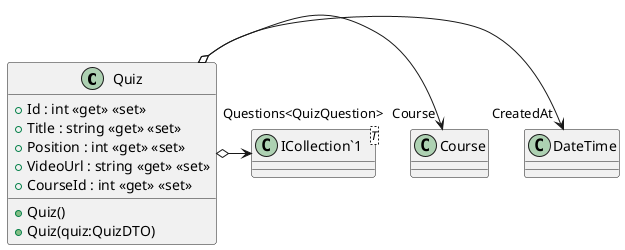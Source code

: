 @startuml
class Quiz {
    + Quiz()
    + Quiz(quiz:QuizDTO)
    + Id : int <<get>> <<set>>
    + Title : string <<get>> <<set>>
    + Position : int <<get>> <<set>>
    + VideoUrl : string <<get>> <<set>>
    + CourseId : int <<get>> <<set>>
}
class "ICollection`1"<T> {
}
Quiz o-> "CreatedAt" DateTime
Quiz o-> "Course" Course
Quiz o-> "Questions<QuizQuestion>" "ICollection`1"
@enduml

